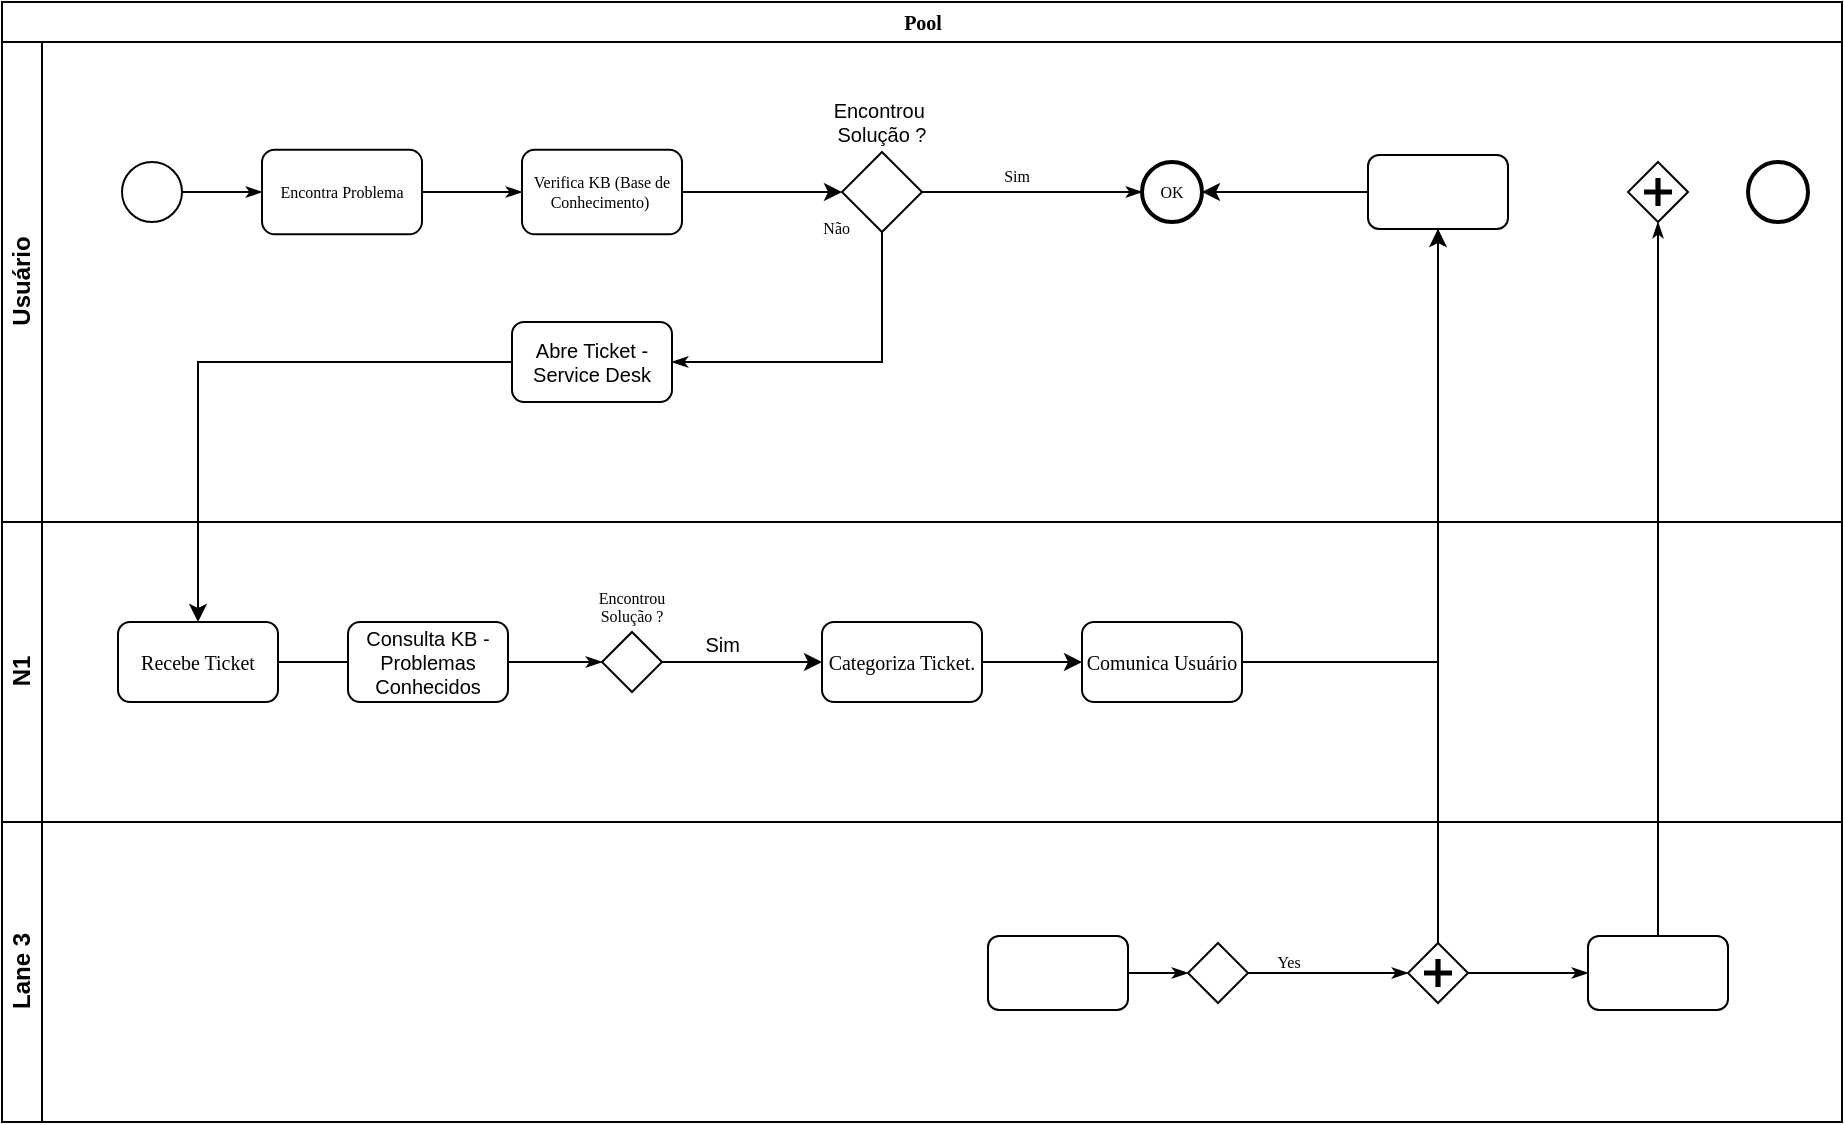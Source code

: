 <mxfile version="18.0.4" type="github">
  <diagram name="Page-1" id="c7488fd3-1785-93aa-aadb-54a6760d102a">
    <mxGraphModel dx="828" dy="496" grid="1" gridSize="10" guides="1" tooltips="1" connect="1" arrows="1" fold="1" page="1" pageScale="1" pageWidth="1100" pageHeight="850" background="none" math="0" shadow="0">
      <root>
        <mxCell id="0" />
        <mxCell id="1" parent="0" />
        <mxCell id="2b4e8129b02d487f-1" value="Pool" style="swimlane;html=1;childLayout=stackLayout;horizontal=1;startSize=20;horizontalStack=0;rounded=0;shadow=0;labelBackgroundColor=none;strokeWidth=1;fontFamily=Verdana;fontSize=10;align=center;" parent="1" vertex="1">
          <mxGeometry x="90" y="80" width="920" height="560" as="geometry" />
        </mxCell>
        <mxCell id="2b4e8129b02d487f-2" value="Usuário" style="swimlane;html=1;startSize=20;horizontal=0;" parent="2b4e8129b02d487f-1" vertex="1">
          <mxGeometry y="20" width="920" height="240" as="geometry">
            <mxRectangle y="20" width="680" height="20" as="alternateBounds" />
          </mxGeometry>
        </mxCell>
        <mxCell id="2b4e8129b02d487f-18" style="edgeStyle=orthogonalEdgeStyle;rounded=0;html=1;labelBackgroundColor=none;startArrow=none;startFill=0;startSize=5;endArrow=classicThin;endFill=1;endSize=5;jettySize=auto;orthogonalLoop=1;strokeWidth=1;fontFamily=Verdana;fontSize=8" parent="2b4e8129b02d487f-2" source="2b4e8129b02d487f-5" target="2b4e8129b02d487f-6" edge="1">
          <mxGeometry relative="1" as="geometry" />
        </mxCell>
        <mxCell id="2b4e8129b02d487f-5" value="" style="ellipse;whiteSpace=wrap;html=1;rounded=0;shadow=0;labelBackgroundColor=none;strokeWidth=1;fontFamily=Verdana;fontSize=8;align=center;" parent="2b4e8129b02d487f-2" vertex="1">
          <mxGeometry x="60" y="60" width="30" height="30" as="geometry" />
        </mxCell>
        <mxCell id="2b4e8129b02d487f-6" value="Encontra Problema" style="rounded=1;whiteSpace=wrap;html=1;shadow=0;labelBackgroundColor=none;strokeWidth=1;fontFamily=Verdana;fontSize=8;align=center;aspect=fixed;" parent="2b4e8129b02d487f-2" vertex="1">
          <mxGeometry x="130" y="53.85" width="80" height="42.3" as="geometry" />
        </mxCell>
        <mxCell id="2b4e8129b02d487f-20" value="Sim" style="edgeStyle=orthogonalEdgeStyle;rounded=0;html=1;labelBackgroundColor=none;startArrow=none;startFill=0;startSize=5;endArrow=classicThin;endFill=1;endSize=5;jettySize=auto;orthogonalLoop=1;strokeWidth=1;fontFamily=Verdana;fontSize=8;spacingTop=0;spacingBottom=0;labelBorderColor=none;labelPosition=left;verticalLabelPosition=top;align=right;verticalAlign=bottom;" parent="2b4e8129b02d487f-2" source="xkUjx0h_O5jFEAEdqRdE-6" target="2b4e8129b02d487f-8" edge="1">
          <mxGeometry relative="1" as="geometry" />
        </mxCell>
        <mxCell id="xkUjx0h_O5jFEAEdqRdE-9" style="edgeStyle=orthogonalEdgeStyle;rounded=0;orthogonalLoop=1;jettySize=auto;html=1;entryX=0;entryY=0.5;entryDx=0;entryDy=0;labelBorderColor=none;fontSize=10;" edge="1" parent="2b4e8129b02d487f-2" source="2b4e8129b02d487f-7" target="xkUjx0h_O5jFEAEdqRdE-6">
          <mxGeometry relative="1" as="geometry" />
        </mxCell>
        <mxCell id="2b4e8129b02d487f-7" value="Verifica KB (Base de Conhecimento)&amp;nbsp;" style="rounded=1;whiteSpace=wrap;html=1;shadow=0;labelBackgroundColor=none;strokeWidth=1;fontFamily=Verdana;fontSize=8;align=center;aspect=fixed;" parent="2b4e8129b02d487f-2" vertex="1">
          <mxGeometry x="260" y="53.85" width="80" height="42.3" as="geometry" />
        </mxCell>
        <mxCell id="2b4e8129b02d487f-8" value="OK" style="ellipse;whiteSpace=wrap;html=1;rounded=0;shadow=0;labelBackgroundColor=none;strokeWidth=2;fontFamily=Verdana;fontSize=8;align=center;" parent="2b4e8129b02d487f-2" vertex="1">
          <mxGeometry x="570" y="60" width="30" height="30" as="geometry" />
        </mxCell>
        <mxCell id="2b4e8129b02d487f-11" value="" style="ellipse;whiteSpace=wrap;html=1;rounded=0;shadow=0;labelBackgroundColor=none;strokeWidth=2;fontFamily=Verdana;fontSize=8;align=center;" parent="2b4e8129b02d487f-2" vertex="1">
          <mxGeometry x="873" y="60" width="30" height="30" as="geometry" />
        </mxCell>
        <mxCell id="2b4e8129b02d487f-24" style="edgeStyle=orthogonalEdgeStyle;rounded=0;html=1;labelBackgroundColor=none;startArrow=none;startFill=0;startSize=5;endArrow=classicThin;endFill=1;endSize=5;jettySize=auto;orthogonalLoop=1;strokeWidth=1;fontFamily=Verdana;fontSize=8;entryX=0;entryY=0.5;entryDx=0;entryDy=0;" parent="2b4e8129b02d487f-2" source="2b4e8129b02d487f-6" target="2b4e8129b02d487f-7" edge="1">
          <mxGeometry relative="1" as="geometry" />
        </mxCell>
        <mxCell id="xkUjx0h_O5jFEAEdqRdE-8" style="edgeStyle=orthogonalEdgeStyle;rounded=0;orthogonalLoop=1;jettySize=auto;html=1;entryX=1;entryY=0.5;entryDx=0;entryDy=0;labelBorderColor=none;fontSize=10;" edge="1" parent="2b4e8129b02d487f-2" source="xkUjx0h_O5jFEAEdqRdE-4" target="2b4e8129b02d487f-8">
          <mxGeometry relative="1" as="geometry" />
        </mxCell>
        <mxCell id="xkUjx0h_O5jFEAEdqRdE-4" value="" style="rounded=1;whiteSpace=wrap;html=1;shadow=0;labelBackgroundColor=none;strokeWidth=1;fontFamily=Verdana;fontSize=8;align=center;" vertex="1" parent="2b4e8129b02d487f-2">
          <mxGeometry x="683" y="56.5" width="70" height="37" as="geometry" />
        </mxCell>
        <mxCell id="xkUjx0h_O5jFEAEdqRdE-5" value="" style="shape=mxgraph.bpmn.shape;html=1;verticalLabelPosition=bottom;labelBackgroundColor=#ffffff;verticalAlign=top;perimeter=rhombusPerimeter;background=gateway;outline=none;symbol=parallelGw;rounded=1;shadow=0;strokeWidth=1;fontFamily=Verdana;fontSize=8;align=center;" vertex="1" parent="2b4e8129b02d487f-2">
          <mxGeometry x="813" y="60" width="30" height="30" as="geometry" />
        </mxCell>
        <mxCell id="xkUjx0h_O5jFEAEdqRdE-6" value="Encontrou&amp;nbsp; Solução ?" style="rhombus;whiteSpace=wrap;html=1;fontSize=10;aspect=fixed;labelPosition=center;verticalLabelPosition=top;align=center;verticalAlign=bottom;" vertex="1" parent="2b4e8129b02d487f-2">
          <mxGeometry x="420" y="55" width="40" height="40" as="geometry" />
        </mxCell>
        <mxCell id="xkUjx0h_O5jFEAEdqRdE-23" value="Abre Ticket - Service Desk" style="rounded=1;whiteSpace=wrap;html=1;fontSize=10;" vertex="1" parent="2b4e8129b02d487f-2">
          <mxGeometry x="255" y="140" width="80" height="40" as="geometry" />
        </mxCell>
        <mxCell id="2b4e8129b02d487f-25" value="Não" style="edgeStyle=orthogonalEdgeStyle;rounded=0;html=1;labelBackgroundColor=none;startArrow=none;startFill=0;startSize=5;endArrow=classicThin;endFill=1;endSize=5;jettySize=auto;orthogonalLoop=1;strokeWidth=1;fontFamily=Verdana;fontSize=8;exitX=0.5;exitY=1;exitDx=0;exitDy=0;labelBorderColor=none;labelPosition=left;verticalLabelPosition=top;align=right;verticalAlign=bottom;entryX=1;entryY=0.5;entryDx=0;entryDy=0;" parent="2b4e8129b02d487f-2" source="xkUjx0h_O5jFEAEdqRdE-6" target="xkUjx0h_O5jFEAEdqRdE-23" edge="1">
          <mxGeometry x="-0.936" y="-15" relative="1" as="geometry">
            <mxPoint as="offset" />
            <mxPoint x="90" y="170" as="targetPoint" />
            <Array as="points">
              <mxPoint x="440" y="160" />
            </Array>
          </mxGeometry>
        </mxCell>
        <mxCell id="2b4e8129b02d487f-3" value="N1" style="swimlane;html=1;startSize=20;horizontal=0;spacing=0;labelPosition=center;verticalLabelPosition=middle;align=center;verticalAlign=middle;" parent="2b4e8129b02d487f-1" vertex="1">
          <mxGeometry y="260" width="920" height="150" as="geometry" />
        </mxCell>
        <mxCell id="2b4e8129b02d487f-26" style="edgeStyle=orthogonalEdgeStyle;rounded=0;html=1;labelBackgroundColor=none;startArrow=none;startFill=0;startSize=5;endArrow=classicThin;endFill=1;endSize=5;jettySize=auto;orthogonalLoop=1;strokeWidth=1;fontFamily=Verdana;fontSize=8" parent="2b4e8129b02d487f-3" source="xkUjx0h_O5jFEAEdqRdE-1" target="2b4e8129b02d487f-13" edge="1">
          <mxGeometry relative="1" as="geometry" />
        </mxCell>
        <mxCell id="2b4e8129b02d487f-12" value="Recebe Ticket" style="rounded=1;whiteSpace=wrap;html=1;shadow=0;labelBackgroundColor=none;strokeWidth=1;fontFamily=Verdana;fontSize=10;align=center;" parent="2b4e8129b02d487f-3" vertex="1">
          <mxGeometry x="58" y="50" width="80" height="40" as="geometry" />
        </mxCell>
        <mxCell id="2b4e8129b02d487f-13" value="Encontrou Solução ?" style="strokeWidth=1;html=1;shape=mxgraph.flowchart.decision;whiteSpace=wrap;rounded=1;shadow=0;labelBackgroundColor=none;fontFamily=Verdana;fontSize=8;align=center;labelPosition=center;verticalLabelPosition=top;verticalAlign=bottom;" parent="2b4e8129b02d487f-3" vertex="1">
          <mxGeometry x="300" y="55.0" width="30" height="30" as="geometry" />
        </mxCell>
        <mxCell id="xkUjx0h_O5jFEAEdqRdE-1" value="Consulta KB - Problemas Conhecidos" style="rounded=1;whiteSpace=wrap;html=1;fontSize=10;" vertex="1" parent="2b4e8129b02d487f-3">
          <mxGeometry x="173" y="50" width="80" height="40" as="geometry" />
        </mxCell>
        <mxCell id="xkUjx0h_O5jFEAEdqRdE-2" value="" style="edgeStyle=orthogonalEdgeStyle;rounded=0;html=1;labelBackgroundColor=none;startArrow=none;startFill=0;startSize=5;endArrow=none;endFill=1;endSize=5;jettySize=auto;orthogonalLoop=1;strokeWidth=1;fontFamily=Verdana;fontSize=8" edge="1" parent="2b4e8129b02d487f-3" source="2b4e8129b02d487f-12" target="xkUjx0h_O5jFEAEdqRdE-1">
          <mxGeometry relative="1" as="geometry">
            <mxPoint x="308.0" y="308.5" as="sourcePoint" />
            <mxPoint x="508" y="308.5" as="targetPoint" />
          </mxGeometry>
        </mxCell>
        <mxCell id="xkUjx0h_O5jFEAEdqRdE-15" value="&lt;font style=&quot;font-size: 10px;&quot;&gt;Comunica Usuário&lt;br&gt;&lt;/font&gt;" style="whiteSpace=wrap;html=1;fontSize=8;fontFamily=Verdana;strokeWidth=1;rounded=1;shadow=0;labelBackgroundColor=none;" vertex="1" parent="2b4e8129b02d487f-3">
          <mxGeometry x="540" y="50" width="80" height="40" as="geometry" />
        </mxCell>
        <mxCell id="xkUjx0h_O5jFEAEdqRdE-13" value="&lt;font style=&quot;font-size: 10px;&quot;&gt;Categoriza Ticket.&lt;/font&gt;" style="whiteSpace=wrap;html=1;fontSize=8;fontFamily=Verdana;strokeWidth=1;rounded=1;shadow=0;labelBackgroundColor=none;" vertex="1" parent="2b4e8129b02d487f-3">
          <mxGeometry x="410" y="50" width="80" height="40" as="geometry" />
        </mxCell>
        <mxCell id="xkUjx0h_O5jFEAEdqRdE-14" value="Sim" style="edgeStyle=orthogonalEdgeStyle;rounded=0;orthogonalLoop=1;jettySize=auto;html=1;labelBorderColor=none;fontSize=10;labelPosition=left;verticalLabelPosition=top;align=right;verticalAlign=bottom;" edge="1" parent="2b4e8129b02d487f-3" source="2b4e8129b02d487f-13" target="xkUjx0h_O5jFEAEdqRdE-13">
          <mxGeometry relative="1" as="geometry" />
        </mxCell>
        <mxCell id="xkUjx0h_O5jFEAEdqRdE-16" value="" style="edgeStyle=orthogonalEdgeStyle;rounded=0;orthogonalLoop=1;jettySize=auto;html=1;labelBorderColor=none;fontSize=10;" edge="1" parent="2b4e8129b02d487f-3" source="xkUjx0h_O5jFEAEdqRdE-13" target="xkUjx0h_O5jFEAEdqRdE-15">
          <mxGeometry relative="1" as="geometry" />
        </mxCell>
        <mxCell id="2b4e8129b02d487f-4" value="Lane 3" style="swimlane;html=1;startSize=20;horizontal=0;" parent="2b4e8129b02d487f-1" vertex="1">
          <mxGeometry y="410" width="920" height="150" as="geometry" />
        </mxCell>
        <mxCell id="2b4e8129b02d487f-28" style="edgeStyle=orthogonalEdgeStyle;rounded=0;html=1;labelBackgroundColor=none;startArrow=none;startFill=0;startSize=5;endArrow=classicThin;endFill=1;endSize=5;jettySize=auto;orthogonalLoop=1;strokeWidth=1;fontFamily=Verdana;fontSize=8;" parent="2b4e8129b02d487f-4" source="2b4e8129b02d487f-14" target="2b4e8129b02d487f-15" edge="1">
          <mxGeometry relative="1" as="geometry" />
        </mxCell>
        <mxCell id="2b4e8129b02d487f-14" value="" style="rounded=1;whiteSpace=wrap;html=1;shadow=0;labelBackgroundColor=none;strokeWidth=1;fontFamily=Verdana;fontSize=8;align=center;" parent="2b4e8129b02d487f-4" vertex="1">
          <mxGeometry x="493" y="57.0" width="70" height="37" as="geometry" />
        </mxCell>
        <mxCell id="2b4e8129b02d487f-29" value="Yes" style="edgeStyle=orthogonalEdgeStyle;rounded=0;html=1;entryX=0;entryY=0.5;labelBackgroundColor=none;startArrow=none;startFill=0;startSize=5;endArrow=classicThin;endFill=1;endSize=5;jettySize=auto;orthogonalLoop=1;strokeWidth=1;fontFamily=Verdana;fontSize=8" parent="2b4e8129b02d487f-4" source="2b4e8129b02d487f-15" target="2b4e8129b02d487f-16" edge="1">
          <mxGeometry x="-0.501" y="6" relative="1" as="geometry">
            <mxPoint as="offset" />
          </mxGeometry>
        </mxCell>
        <mxCell id="2b4e8129b02d487f-15" value="" style="strokeWidth=1;html=1;shape=mxgraph.flowchart.decision;whiteSpace=wrap;rounded=1;shadow=0;labelBackgroundColor=none;fontFamily=Verdana;fontSize=8;align=center;" parent="2b4e8129b02d487f-4" vertex="1">
          <mxGeometry x="593" y="60.5" width="30" height="30" as="geometry" />
        </mxCell>
        <mxCell id="2b4e8129b02d487f-30" style="edgeStyle=orthogonalEdgeStyle;rounded=0;html=1;labelBackgroundColor=none;startArrow=none;startFill=0;startSize=5;endArrow=classicThin;endFill=1;endSize=5;jettySize=auto;orthogonalLoop=1;strokeColor=#000000;strokeWidth=1;fontFamily=Verdana;fontSize=8;fontColor=#000000;" parent="2b4e8129b02d487f-4" source="2b4e8129b02d487f-16" target="2b4e8129b02d487f-17" edge="1">
          <mxGeometry relative="1" as="geometry" />
        </mxCell>
        <mxCell id="2b4e8129b02d487f-16" value="" style="shape=mxgraph.bpmn.shape;html=1;verticalLabelPosition=bottom;labelBackgroundColor=#ffffff;verticalAlign=top;perimeter=rhombusPerimeter;background=gateway;outline=none;symbol=parallelGw;rounded=1;shadow=0;strokeWidth=1;fontFamily=Verdana;fontSize=8;align=center;" parent="2b4e8129b02d487f-4" vertex="1">
          <mxGeometry x="703" y="60.5" width="30" height="30" as="geometry" />
        </mxCell>
        <mxCell id="2b4e8129b02d487f-17" value="" style="rounded=1;whiteSpace=wrap;html=1;shadow=0;labelBackgroundColor=none;strokeWidth=1;fontFamily=Verdana;fontSize=8;align=center;" parent="2b4e8129b02d487f-4" vertex="1">
          <mxGeometry x="793" y="57" width="70" height="37" as="geometry" />
        </mxCell>
        <mxCell id="2b4e8129b02d487f-31" style="edgeStyle=orthogonalEdgeStyle;rounded=0;html=1;entryX=0.5;entryY=1;labelBackgroundColor=none;startArrow=none;startFill=0;startSize=5;endArrow=classicThin;endFill=1;endSize=5;jettySize=auto;orthogonalLoop=1;strokeWidth=1;fontFamily=Verdana;fontSize=8" parent="2b4e8129b02d487f-1" source="2b4e8129b02d487f-17" edge="1">
          <mxGeometry relative="1" as="geometry">
            <mxPoint x="828" y="110" as="targetPoint" />
          </mxGeometry>
        </mxCell>
        <mxCell id="2b4e8129b02d487f-33" style="edgeStyle=orthogonalEdgeStyle;rounded=0;html=1;labelBackgroundColor=none;startArrow=none;startFill=0;startSize=5;endArrow=classicThin;endFill=1;endSize=5;jettySize=auto;orthogonalLoop=1;strokeWidth=1;fontFamily=Verdana;fontSize=8" parent="2b4e8129b02d487f-1" source="2b4e8129b02d487f-16" edge="1">
          <mxGeometry relative="1" as="geometry">
            <mxPoint x="718" y="113.5" as="targetPoint" />
          </mxGeometry>
        </mxCell>
        <mxCell id="xkUjx0h_O5jFEAEdqRdE-17" style="edgeStyle=orthogonalEdgeStyle;rounded=0;orthogonalLoop=1;jettySize=auto;html=1;entryX=0.5;entryY=1;entryDx=0;entryDy=0;labelBorderColor=none;fontSize=10;" edge="1" parent="2b4e8129b02d487f-1" source="xkUjx0h_O5jFEAEdqRdE-15" target="xkUjx0h_O5jFEAEdqRdE-4">
          <mxGeometry relative="1" as="geometry" />
        </mxCell>
        <mxCell id="xkUjx0h_O5jFEAEdqRdE-24" style="edgeStyle=orthogonalEdgeStyle;rounded=0;orthogonalLoop=1;jettySize=auto;html=1;entryX=0.5;entryY=0;entryDx=0;entryDy=0;labelBorderColor=none;fontSize=10;" edge="1" parent="2b4e8129b02d487f-1" source="xkUjx0h_O5jFEAEdqRdE-23" target="2b4e8129b02d487f-12">
          <mxGeometry relative="1" as="geometry" />
        </mxCell>
      </root>
    </mxGraphModel>
  </diagram>
</mxfile>
